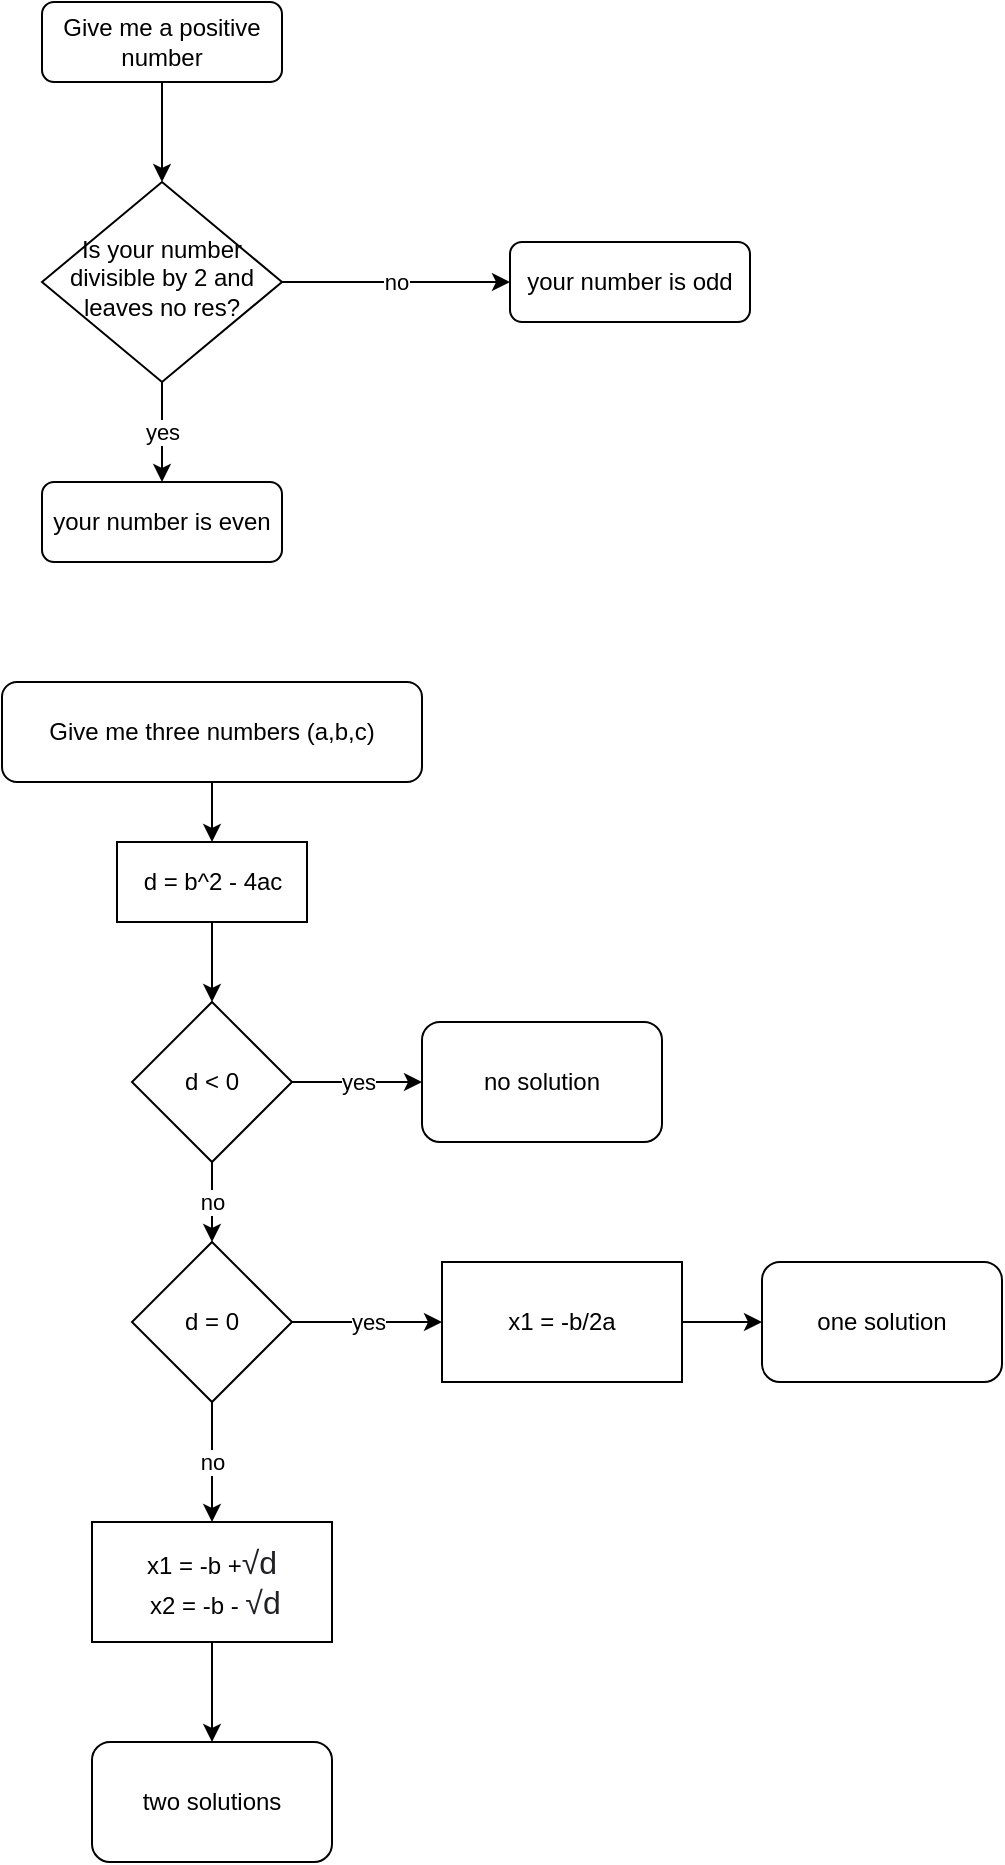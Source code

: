 <mxfile version="15.0.4" type="google"><diagram id="C5RBs43oDa-KdzZeNtuy" name="Page-1"><mxGraphModel dx="1391" dy="861" grid="1" gridSize="10" guides="1" tooltips="1" connect="1" arrows="1" fold="1" page="1" pageScale="1" pageWidth="827" pageHeight="1169" math="0" shadow="0"><root><mxCell id="WIyWlLk6GJQsqaUBKTNV-0"/><mxCell id="WIyWlLk6GJQsqaUBKTNV-1" parent="WIyWlLk6GJQsqaUBKTNV-0"/><mxCell id="ggEC2xtnDIOXjgOasik--0" value="" style="edgeStyle=orthogonalEdgeStyle;rounded=0;orthogonalLoop=1;jettySize=auto;html=1;" edge="1" parent="WIyWlLk6GJQsqaUBKTNV-1" source="WIyWlLk6GJQsqaUBKTNV-3" target="WIyWlLk6GJQsqaUBKTNV-6"><mxGeometry relative="1" as="geometry"/></mxCell><mxCell id="WIyWlLk6GJQsqaUBKTNV-3" value="Give me a positive number" style="rounded=1;whiteSpace=wrap;html=1;fontSize=12;glass=0;strokeWidth=1;shadow=0;" parent="WIyWlLk6GJQsqaUBKTNV-1" vertex="1"><mxGeometry x="60" y="60" width="120" height="40" as="geometry"/></mxCell><mxCell id="WIyWlLk6GJQsqaUBKTNV-6" value="Is your number divisible by 2 and leaves no res?" style="rhombus;whiteSpace=wrap;html=1;shadow=0;fontFamily=Helvetica;fontSize=12;align=center;strokeWidth=1;spacing=6;spacingTop=-4;" parent="WIyWlLk6GJQsqaUBKTNV-1" vertex="1"><mxGeometry x="60" y="150" width="120" height="100" as="geometry"/></mxCell><mxCell id="ggEC2xtnDIOXjgOasik--2" value="your number is even" style="rounded=1;whiteSpace=wrap;html=1;fontSize=12;glass=0;strokeWidth=1;shadow=0;" vertex="1" parent="WIyWlLk6GJQsqaUBKTNV-1"><mxGeometry x="60" y="300" width="120" height="40" as="geometry"/></mxCell><mxCell id="ggEC2xtnDIOXjgOasik--3" value="your number is odd" style="rounded=1;whiteSpace=wrap;html=1;fontSize=12;glass=0;strokeWidth=1;shadow=0;" vertex="1" parent="WIyWlLk6GJQsqaUBKTNV-1"><mxGeometry x="294" y="180" width="120" height="40" as="geometry"/></mxCell><mxCell id="ggEC2xtnDIOXjgOasik--5" value="no" style="endArrow=classic;html=1;exitX=1;exitY=0.5;exitDx=0;exitDy=0;entryX=0;entryY=0.5;entryDx=0;entryDy=0;" edge="1" parent="WIyWlLk6GJQsqaUBKTNV-1" source="WIyWlLk6GJQsqaUBKTNV-6" target="ggEC2xtnDIOXjgOasik--3"><mxGeometry width="50" height="50" relative="1" as="geometry"><mxPoint x="570" y="290" as="sourcePoint"/><mxPoint x="620" y="240" as="targetPoint"/></mxGeometry></mxCell><mxCell id="ggEC2xtnDIOXjgOasik--6" value="yes" style="endArrow=classic;html=1;exitX=0.5;exitY=1;exitDx=0;exitDy=0;entryX=0.5;entryY=0;entryDx=0;entryDy=0;" edge="1" parent="WIyWlLk6GJQsqaUBKTNV-1" source="WIyWlLk6GJQsqaUBKTNV-6" target="ggEC2xtnDIOXjgOasik--2"><mxGeometry width="50" height="50" relative="1" as="geometry"><mxPoint x="400" y="270" as="sourcePoint"/><mxPoint x="620" y="240" as="targetPoint"/></mxGeometry></mxCell><mxCell id="ggEC2xtnDIOXjgOasik--13" value="" style="edgeStyle=orthogonalEdgeStyle;rounded=0;orthogonalLoop=1;jettySize=auto;html=1;" edge="1" parent="WIyWlLk6GJQsqaUBKTNV-1" source="ggEC2xtnDIOXjgOasik--7" target="ggEC2xtnDIOXjgOasik--12"><mxGeometry relative="1" as="geometry"/></mxCell><mxCell id="ggEC2xtnDIOXjgOasik--7" value="Give me three numbers (a,b,c)" style="rounded=1;whiteSpace=wrap;html=1;" vertex="1" parent="WIyWlLk6GJQsqaUBKTNV-1"><mxGeometry x="40" y="400" width="210" height="50" as="geometry"/></mxCell><mxCell id="ggEC2xtnDIOXjgOasik--15" value="" style="edgeStyle=orthogonalEdgeStyle;rounded=0;orthogonalLoop=1;jettySize=auto;html=1;" edge="1" parent="WIyWlLk6GJQsqaUBKTNV-1" source="ggEC2xtnDIOXjgOasik--12" target="ggEC2xtnDIOXjgOasik--14"><mxGeometry relative="1" as="geometry"/></mxCell><mxCell id="ggEC2xtnDIOXjgOasik--12" value="d = b^2 - 4ac" style="rounded=0;whiteSpace=wrap;html=1;" vertex="1" parent="WIyWlLk6GJQsqaUBKTNV-1"><mxGeometry x="97.5" y="480" width="95" height="40" as="geometry"/></mxCell><mxCell id="ggEC2xtnDIOXjgOasik--17" value="yes" style="edgeStyle=orthogonalEdgeStyle;rounded=0;orthogonalLoop=1;jettySize=auto;html=1;" edge="1" parent="WIyWlLk6GJQsqaUBKTNV-1" source="ggEC2xtnDIOXjgOasik--14" target="ggEC2xtnDIOXjgOasik--16"><mxGeometry relative="1" as="geometry"/></mxCell><mxCell id="ggEC2xtnDIOXjgOasik--19" value="no" style="edgeStyle=orthogonalEdgeStyle;rounded=0;orthogonalLoop=1;jettySize=auto;html=1;" edge="1" parent="WIyWlLk6GJQsqaUBKTNV-1" source="ggEC2xtnDIOXjgOasik--14" target="ggEC2xtnDIOXjgOasik--18"><mxGeometry relative="1" as="geometry"/></mxCell><mxCell id="ggEC2xtnDIOXjgOasik--14" value="d &amp;lt; 0" style="rhombus;whiteSpace=wrap;html=1;rounded=0;" vertex="1" parent="WIyWlLk6GJQsqaUBKTNV-1"><mxGeometry x="105" y="560" width="80" height="80" as="geometry"/></mxCell><mxCell id="ggEC2xtnDIOXjgOasik--16" value="no solution" style="rounded=1;whiteSpace=wrap;html=1;" vertex="1" parent="WIyWlLk6GJQsqaUBKTNV-1"><mxGeometry x="250" y="570" width="120" height="60" as="geometry"/></mxCell><mxCell id="ggEC2xtnDIOXjgOasik--21" value="yes" style="edgeStyle=orthogonalEdgeStyle;rounded=0;orthogonalLoop=1;jettySize=auto;html=1;entryX=0;entryY=0.5;entryDx=0;entryDy=0;" edge="1" parent="WIyWlLk6GJQsqaUBKTNV-1" source="ggEC2xtnDIOXjgOasik--18" target="ggEC2xtnDIOXjgOasik--24"><mxGeometry relative="1" as="geometry"/></mxCell><mxCell id="ggEC2xtnDIOXjgOasik--23" value="no" style="edgeStyle=orthogonalEdgeStyle;rounded=0;orthogonalLoop=1;jettySize=auto;html=1;" edge="1" parent="WIyWlLk6GJQsqaUBKTNV-1" source="ggEC2xtnDIOXjgOasik--18" target="ggEC2xtnDIOXjgOasik--22"><mxGeometry relative="1" as="geometry"/></mxCell><mxCell id="ggEC2xtnDIOXjgOasik--18" value="d = 0" style="rhombus;whiteSpace=wrap;html=1;" vertex="1" parent="WIyWlLk6GJQsqaUBKTNV-1"><mxGeometry x="105" y="680" width="80" height="80" as="geometry"/></mxCell><mxCell id="ggEC2xtnDIOXjgOasik--20" value="one solution" style="rounded=1;whiteSpace=wrap;html=1;" vertex="1" parent="WIyWlLk6GJQsqaUBKTNV-1"><mxGeometry x="420" y="690" width="120" height="60" as="geometry"/></mxCell><mxCell id="ggEC2xtnDIOXjgOasik--27" value="" style="edgeStyle=orthogonalEdgeStyle;rounded=0;orthogonalLoop=1;jettySize=auto;html=1;" edge="1" parent="WIyWlLk6GJQsqaUBKTNV-1" source="ggEC2xtnDIOXjgOasik--22" target="ggEC2xtnDIOXjgOasik--26"><mxGeometry relative="1" as="geometry"/></mxCell><mxCell id="ggEC2xtnDIOXjgOasik--22" value="x1 = -b +&lt;span style=&quot;color: rgb(32 , 33 , 36) ; font-family: &amp;#34;arial&amp;#34; , sans-serif ; font-size: 16px ; text-align: left ; background-color: rgb(255 , 255 , 255)&quot;&gt;√d&lt;/span&gt;&lt;br&gt;&amp;nbsp;x2 = -b -&amp;nbsp;&lt;span style=&quot;color: rgb(32 , 33 , 36) ; font-family: &amp;#34;arial&amp;#34; , sans-serif ; font-size: 16px ; text-align: left ; background-color: rgb(255 , 255 , 255)&quot;&gt;√d&lt;/span&gt;" style="whiteSpace=wrap;html=1;" vertex="1" parent="WIyWlLk6GJQsqaUBKTNV-1"><mxGeometry x="85" y="820" width="120" height="60" as="geometry"/></mxCell><mxCell id="ggEC2xtnDIOXjgOasik--25" value="" style="edgeStyle=orthogonalEdgeStyle;rounded=0;orthogonalLoop=1;jettySize=auto;html=1;" edge="1" parent="WIyWlLk6GJQsqaUBKTNV-1" source="ggEC2xtnDIOXjgOasik--24" target="ggEC2xtnDIOXjgOasik--20"><mxGeometry relative="1" as="geometry"/></mxCell><mxCell id="ggEC2xtnDIOXjgOasik--24" value="x1 = -b/2a" style="rounded=0;whiteSpace=wrap;html=1;" vertex="1" parent="WIyWlLk6GJQsqaUBKTNV-1"><mxGeometry x="260" y="690" width="120" height="60" as="geometry"/></mxCell><mxCell id="ggEC2xtnDIOXjgOasik--26" value="two solutions" style="rounded=1;whiteSpace=wrap;html=1;" vertex="1" parent="WIyWlLk6GJQsqaUBKTNV-1"><mxGeometry x="85" y="930" width="120" height="60" as="geometry"/></mxCell></root></mxGraphModel></diagram></mxfile>